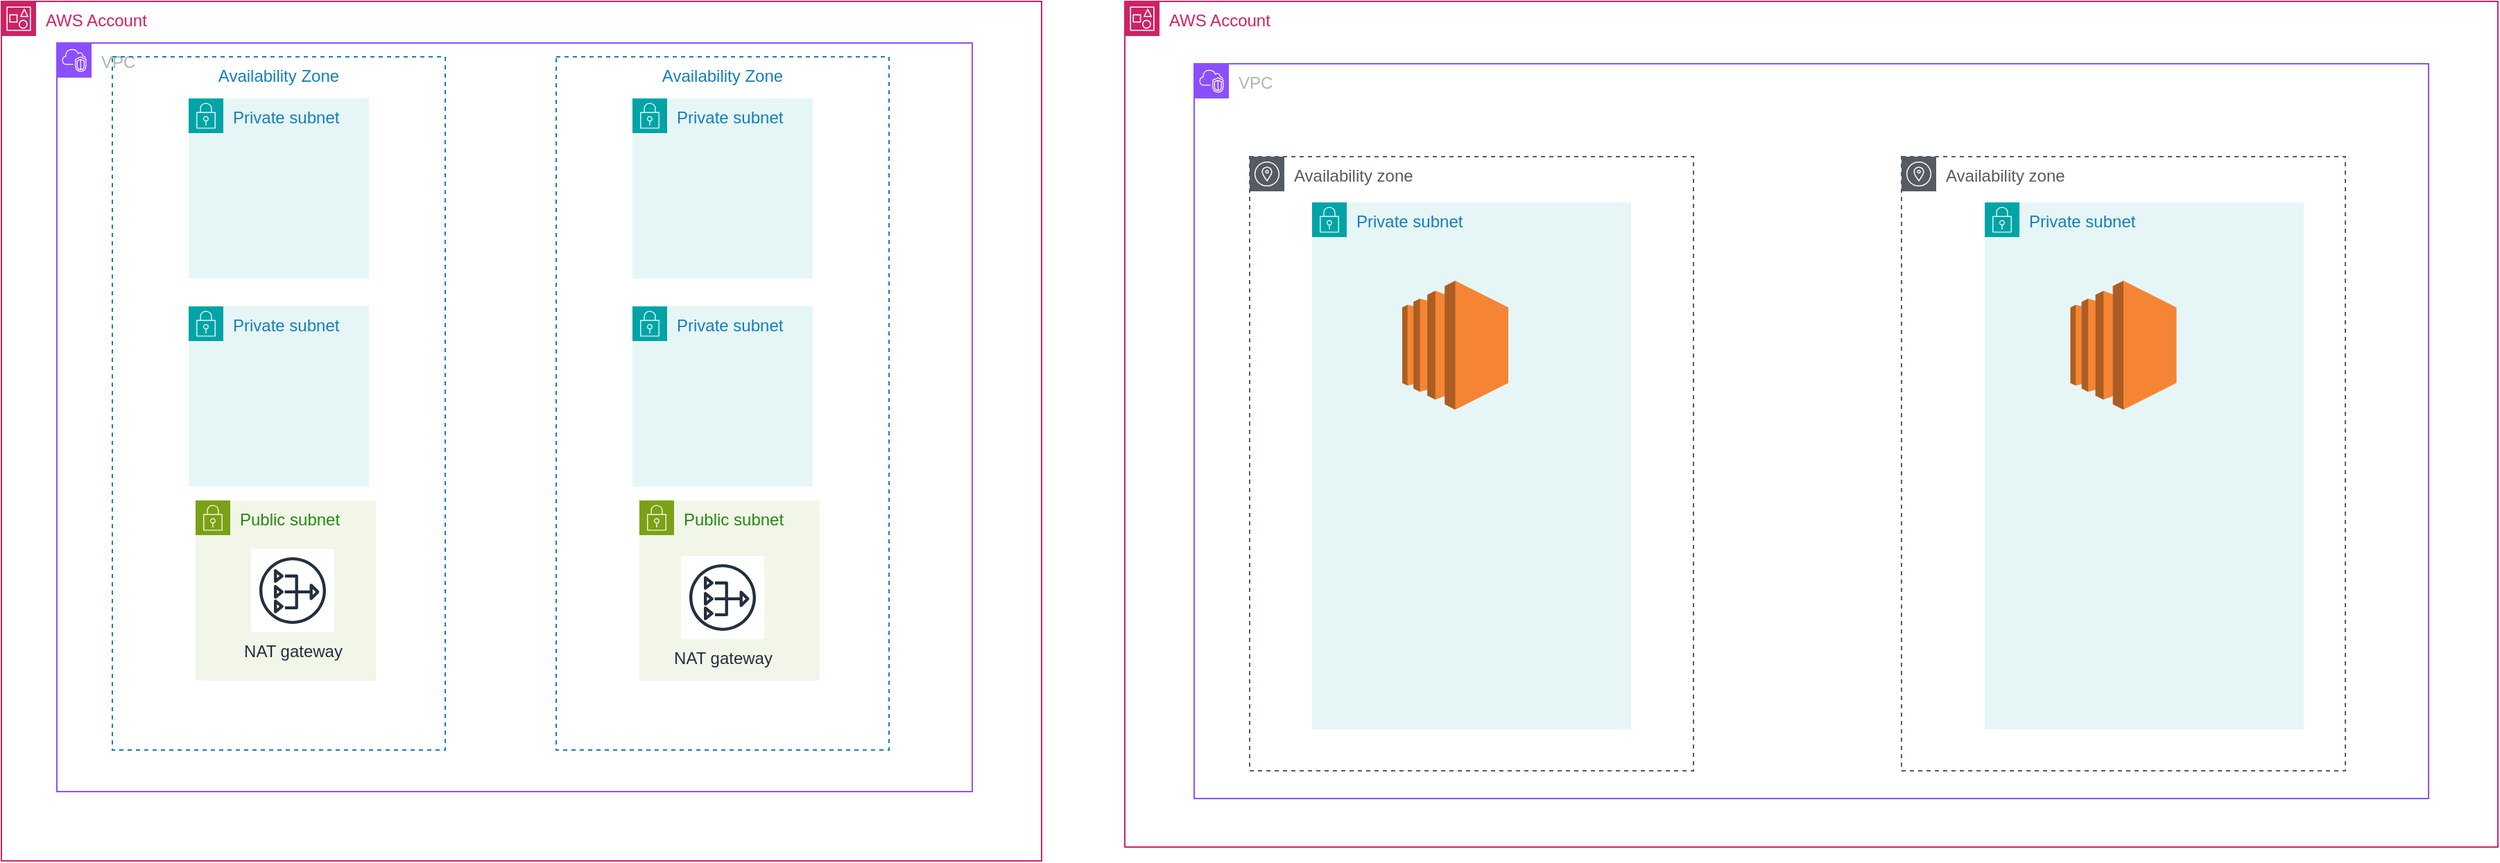 <mxfile version="24.6.5" type="github">
  <diagram name="Page-1" id="vZtPhp0VgT9XKUIyWFpL">
    <mxGraphModel dx="1134" dy="589" grid="1" gridSize="10" guides="1" tooltips="1" connect="1" arrows="1" fold="1" page="1" pageScale="1" pageWidth="850" pageHeight="1100" math="0" shadow="0">
      <root>
        <mxCell id="0" />
        <mxCell id="1" parent="0" />
        <mxCell id="zvq0UbKQzq3Gj7QngGnI-1" value="AWS Account" style="points=[[0,0],[0.25,0],[0.5,0],[0.75,0],[1,0],[1,0.25],[1,0.5],[1,0.75],[1,1],[0.75,1],[0.5,1],[0.25,1],[0,1],[0,0.75],[0,0.5],[0,0.25]];outlineConnect=0;gradientColor=none;html=1;whiteSpace=wrap;fontSize=12;fontStyle=0;container=1;pointerEvents=0;collapsible=0;recursiveResize=0;shape=mxgraph.aws4.group;grIcon=mxgraph.aws4.group_account;strokeColor=#CD2264;fillColor=none;verticalAlign=top;align=left;spacingLeft=30;fontColor=#CD2264;dashed=0;" vertex="1" parent="1">
          <mxGeometry x="40" y="70" width="750" height="620" as="geometry" />
        </mxCell>
        <mxCell id="zvq0UbKQzq3Gj7QngGnI-2" value="VPC" style="points=[[0,0],[0.25,0],[0.5,0],[0.75,0],[1,0],[1,0.25],[1,0.5],[1,0.75],[1,1],[0.75,1],[0.5,1],[0.25,1],[0,1],[0,0.75],[0,0.5],[0,0.25]];outlineConnect=0;gradientColor=none;html=1;whiteSpace=wrap;fontSize=12;fontStyle=0;container=1;pointerEvents=0;collapsible=0;recursiveResize=0;shape=mxgraph.aws4.group;grIcon=mxgraph.aws4.group_vpc2;strokeColor=#8C4FFF;fillColor=none;verticalAlign=top;align=left;spacingLeft=30;fontColor=#AAB7B8;dashed=0;" vertex="1" parent="1">
          <mxGeometry x="80" y="100" width="660" height="540" as="geometry" />
        </mxCell>
        <mxCell id="zvq0UbKQzq3Gj7QngGnI-3" value="Availability Zone" style="fillColor=none;strokeColor=#147EBA;dashed=1;verticalAlign=top;fontStyle=0;fontColor=#147EBA;whiteSpace=wrap;html=1;" vertex="1" parent="zvq0UbKQzq3Gj7QngGnI-2">
          <mxGeometry x="40" y="10" width="240" height="500" as="geometry" />
        </mxCell>
        <mxCell id="zvq0UbKQzq3Gj7QngGnI-4" value="Availability Zone" style="fillColor=none;strokeColor=#147EBA;dashed=1;verticalAlign=top;fontStyle=0;fontColor=#147EBA;whiteSpace=wrap;html=1;" vertex="1" parent="zvq0UbKQzq3Gj7QngGnI-2">
          <mxGeometry x="360" y="10" width="240" height="500" as="geometry" />
        </mxCell>
        <mxCell id="zvq0UbKQzq3Gj7QngGnI-8" value="Private subnet" style="points=[[0,0],[0.25,0],[0.5,0],[0.75,0],[1,0],[1,0.25],[1,0.5],[1,0.75],[1,1],[0.75,1],[0.5,1],[0.25,1],[0,1],[0,0.75],[0,0.5],[0,0.25]];outlineConnect=0;gradientColor=none;html=1;whiteSpace=wrap;fontSize=12;fontStyle=0;container=1;pointerEvents=0;collapsible=0;recursiveResize=0;shape=mxgraph.aws4.group;grIcon=mxgraph.aws4.group_security_group;grStroke=0;strokeColor=#00A4A6;fillColor=#E6F6F7;verticalAlign=top;align=left;spacingLeft=30;fontColor=#147EBA;dashed=0;" vertex="1" parent="zvq0UbKQzq3Gj7QngGnI-2">
          <mxGeometry x="95" y="40" width="130" height="130" as="geometry" />
        </mxCell>
        <mxCell id="zvq0UbKQzq3Gj7QngGnI-9" value="Private subnet" style="points=[[0,0],[0.25,0],[0.5,0],[0.75,0],[1,0],[1,0.25],[1,0.5],[1,0.75],[1,1],[0.75,1],[0.5,1],[0.25,1],[0,1],[0,0.75],[0,0.5],[0,0.25]];outlineConnect=0;gradientColor=none;html=1;whiteSpace=wrap;fontSize=12;fontStyle=0;container=1;pointerEvents=0;collapsible=0;recursiveResize=0;shape=mxgraph.aws4.group;grIcon=mxgraph.aws4.group_security_group;grStroke=0;strokeColor=#00A4A6;fillColor=#E6F6F7;verticalAlign=top;align=left;spacingLeft=30;fontColor=#147EBA;dashed=0;" vertex="1" parent="zvq0UbKQzq3Gj7QngGnI-2">
          <mxGeometry x="415" y="40" width="130" height="130" as="geometry" />
        </mxCell>
        <mxCell id="zvq0UbKQzq3Gj7QngGnI-10" value="Private subnet" style="points=[[0,0],[0.25,0],[0.5,0],[0.75,0],[1,0],[1,0.25],[1,0.5],[1,0.75],[1,1],[0.75,1],[0.5,1],[0.25,1],[0,1],[0,0.75],[0,0.5],[0,0.25]];outlineConnect=0;gradientColor=none;html=1;whiteSpace=wrap;fontSize=12;fontStyle=0;container=1;pointerEvents=0;collapsible=0;recursiveResize=0;shape=mxgraph.aws4.group;grIcon=mxgraph.aws4.group_security_group;grStroke=0;strokeColor=#00A4A6;fillColor=#E6F6F7;verticalAlign=top;align=left;spacingLeft=30;fontColor=#147EBA;dashed=0;" vertex="1" parent="zvq0UbKQzq3Gj7QngGnI-2">
          <mxGeometry x="95" y="190" width="130" height="130" as="geometry" />
        </mxCell>
        <mxCell id="zvq0UbKQzq3Gj7QngGnI-16" value="" style="shape=image;html=1;verticalAlign=top;verticalLabelPosition=bottom;labelBackgroundColor=#ffffff;imageAspect=0;aspect=fixed;image=https://cdn0.iconfinder.com/data/icons/security-double-color-red-and-black-vol-2/52/fire__wall__firewall__security-128.png" vertex="1" parent="zvq0UbKQzq3Gj7QngGnI-10">
          <mxGeometry x="16" y="22" width="108" height="108" as="geometry" />
        </mxCell>
        <mxCell id="zvq0UbKQzq3Gj7QngGnI-12" value="Private subnet" style="points=[[0,0],[0.25,0],[0.5,0],[0.75,0],[1,0],[1,0.25],[1,0.5],[1,0.75],[1,1],[0.75,1],[0.5,1],[0.25,1],[0,1],[0,0.75],[0,0.5],[0,0.25]];outlineConnect=0;gradientColor=none;html=1;whiteSpace=wrap;fontSize=12;fontStyle=0;container=1;pointerEvents=0;collapsible=0;recursiveResize=0;shape=mxgraph.aws4.group;grIcon=mxgraph.aws4.group_security_group;grStroke=0;strokeColor=#00A4A6;fillColor=#E6F6F7;verticalAlign=top;align=left;spacingLeft=30;fontColor=#147EBA;dashed=0;" vertex="1" parent="zvq0UbKQzq3Gj7QngGnI-2">
          <mxGeometry x="415" y="190" width="130" height="130" as="geometry" />
        </mxCell>
        <mxCell id="zvq0UbKQzq3Gj7QngGnI-13" value="Public subnet" style="points=[[0,0],[0.25,0],[0.5,0],[0.75,0],[1,0],[1,0.25],[1,0.5],[1,0.75],[1,1],[0.75,1],[0.5,1],[0.25,1],[0,1],[0,0.75],[0,0.5],[0,0.25]];outlineConnect=0;gradientColor=none;html=1;whiteSpace=wrap;fontSize=12;fontStyle=0;container=1;pointerEvents=0;collapsible=0;recursiveResize=0;shape=mxgraph.aws4.group;grIcon=mxgraph.aws4.group_security_group;grStroke=0;strokeColor=#7AA116;fillColor=#F2F6E8;verticalAlign=top;align=left;spacingLeft=30;fontColor=#248814;dashed=0;" vertex="1" parent="zvq0UbKQzq3Gj7QngGnI-2">
          <mxGeometry x="420" y="330" width="130" height="130" as="geometry" />
        </mxCell>
        <mxCell id="zvq0UbKQzq3Gj7QngGnI-18" value="NAT gateway" style="sketch=0;outlineConnect=0;fontColor=#232F3E;gradientColor=none;strokeColor=#232F3E;fillColor=#ffffff;dashed=0;verticalLabelPosition=bottom;verticalAlign=top;align=center;html=1;fontSize=12;fontStyle=0;aspect=fixed;shape=mxgraph.aws4.resourceIcon;resIcon=mxgraph.aws4.nat_gateway;" vertex="1" parent="zvq0UbKQzq3Gj7QngGnI-13">
          <mxGeometry x="30" y="40" width="60" height="60" as="geometry" />
        </mxCell>
        <mxCell id="zvq0UbKQzq3Gj7QngGnI-14" value="Public subnet" style="points=[[0,0],[0.25,0],[0.5,0],[0.75,0],[1,0],[1,0.25],[1,0.5],[1,0.75],[1,1],[0.75,1],[0.5,1],[0.25,1],[0,1],[0,0.75],[0,0.5],[0,0.25]];outlineConnect=0;gradientColor=none;html=1;whiteSpace=wrap;fontSize=12;fontStyle=0;container=1;pointerEvents=0;collapsible=0;recursiveResize=0;shape=mxgraph.aws4.group;grIcon=mxgraph.aws4.group_security_group;grStroke=0;strokeColor=#7AA116;fillColor=#F2F6E8;verticalAlign=top;align=left;spacingLeft=30;fontColor=#248814;dashed=0;" vertex="1" parent="zvq0UbKQzq3Gj7QngGnI-2">
          <mxGeometry x="100" y="330" width="130" height="130" as="geometry" />
        </mxCell>
        <mxCell id="zvq0UbKQzq3Gj7QngGnI-17" value="NAT gateway" style="sketch=0;outlineConnect=0;fontColor=#232F3E;gradientColor=none;strokeColor=#232F3E;fillColor=#ffffff;dashed=0;verticalLabelPosition=bottom;verticalAlign=top;align=center;html=1;fontSize=12;fontStyle=0;aspect=fixed;shape=mxgraph.aws4.resourceIcon;resIcon=mxgraph.aws4.nat_gateway;" vertex="1" parent="zvq0UbKQzq3Gj7QngGnI-14">
          <mxGeometry x="40" y="35" width="60" height="60" as="geometry" />
        </mxCell>
        <mxCell id="zvq0UbKQzq3Gj7QngGnI-15" value="" style="shape=image;html=1;verticalAlign=top;verticalLabelPosition=bottom;labelBackgroundColor=#ffffff;imageAspect=0;aspect=fixed;image=https://cdn0.iconfinder.com/data/icons/security-double-color-red-and-black-vol-2/52/fire__wall__firewall__security-128.png" vertex="1" parent="zvq0UbKQzq3Gj7QngGnI-2">
          <mxGeometry x="430" y="220" width="100" height="100" as="geometry" />
        </mxCell>
        <mxCell id="zvq0UbKQzq3Gj7QngGnI-19" value="AWS Account" style="points=[[0,0],[0.25,0],[0.5,0],[0.75,0],[1,0],[1,0.25],[1,0.5],[1,0.75],[1,1],[0.75,1],[0.5,1],[0.25,1],[0,1],[0,0.75],[0,0.5],[0,0.25]];outlineConnect=0;gradientColor=none;html=1;whiteSpace=wrap;fontSize=12;fontStyle=0;container=1;pointerEvents=0;collapsible=0;recursiveResize=0;shape=mxgraph.aws4.group;grIcon=mxgraph.aws4.group_account;strokeColor=#CD2264;fillColor=none;verticalAlign=top;align=left;spacingLeft=30;fontColor=#CD2264;dashed=0;" vertex="1" parent="1">
          <mxGeometry x="850" y="70" width="990" height="610" as="geometry" />
        </mxCell>
        <mxCell id="zvq0UbKQzq3Gj7QngGnI-20" value="VPC" style="points=[[0,0],[0.25,0],[0.5,0],[0.75,0],[1,0],[1,0.25],[1,0.5],[1,0.75],[1,1],[0.75,1],[0.5,1],[0.25,1],[0,1],[0,0.75],[0,0.5],[0,0.25]];outlineConnect=0;gradientColor=none;html=1;whiteSpace=wrap;fontSize=12;fontStyle=0;container=1;pointerEvents=0;collapsible=0;recursiveResize=0;shape=mxgraph.aws4.group;grIcon=mxgraph.aws4.group_vpc2;strokeColor=#8C4FFF;fillColor=none;verticalAlign=top;align=left;spacingLeft=30;fontColor=#AAB7B8;dashed=0;" vertex="1" parent="zvq0UbKQzq3Gj7QngGnI-19">
          <mxGeometry x="50" y="45" width="890" height="530" as="geometry" />
        </mxCell>
        <mxCell id="zvq0UbKQzq3Gj7QngGnI-25" value="Availability zone" style="sketch=0;outlineConnect=0;gradientColor=none;html=1;whiteSpace=wrap;fontSize=12;fontStyle=0;shape=mxgraph.aws4.group;grIcon=mxgraph.aws4.group_availability_zone;strokeColor=#545B64;fillColor=none;verticalAlign=top;align=left;spacingLeft=30;fontColor=#545B64;dashed=1;" vertex="1" parent="zvq0UbKQzq3Gj7QngGnI-20">
          <mxGeometry x="40" y="67" width="320" height="443" as="geometry" />
        </mxCell>
        <mxCell id="zvq0UbKQzq3Gj7QngGnI-24" value="Private subnet" style="points=[[0,0],[0.25,0],[0.5,0],[0.75,0],[1,0],[1,0.25],[1,0.5],[1,0.75],[1,1],[0.75,1],[0.5,1],[0.25,1],[0,1],[0,0.75],[0,0.5],[0,0.25]];outlineConnect=0;gradientColor=none;html=1;whiteSpace=wrap;fontSize=12;fontStyle=0;container=1;pointerEvents=0;collapsible=0;recursiveResize=0;shape=mxgraph.aws4.group;grIcon=mxgraph.aws4.group_security_group;grStroke=0;strokeColor=#00A4A6;fillColor=#E6F6F7;verticalAlign=top;align=left;spacingLeft=30;fontColor=#147EBA;dashed=0;" vertex="1" parent="zvq0UbKQzq3Gj7QngGnI-20">
          <mxGeometry x="85" y="100" width="230" height="380" as="geometry" />
        </mxCell>
        <mxCell id="zvq0UbKQzq3Gj7QngGnI-33" value="" style="outlineConnect=0;dashed=0;verticalLabelPosition=bottom;verticalAlign=top;align=center;html=1;shape=mxgraph.aws3.ec2;fillColor=#F58534;gradientColor=none;" vertex="1" parent="zvq0UbKQzq3Gj7QngGnI-24">
          <mxGeometry x="65" y="56.5" width="76.5" height="93" as="geometry" />
        </mxCell>
        <mxCell id="zvq0UbKQzq3Gj7QngGnI-31" value="Availability zone" style="sketch=0;outlineConnect=0;gradientColor=none;html=1;whiteSpace=wrap;fontSize=12;fontStyle=0;shape=mxgraph.aws4.group;grIcon=mxgraph.aws4.group_availability_zone;strokeColor=#545B64;fillColor=none;verticalAlign=top;align=left;spacingLeft=30;fontColor=#545B64;dashed=1;" vertex="1" parent="zvq0UbKQzq3Gj7QngGnI-20">
          <mxGeometry x="510" y="67" width="320" height="443" as="geometry" />
        </mxCell>
        <mxCell id="zvq0UbKQzq3Gj7QngGnI-32" value="Private subnet" style="points=[[0,0],[0.25,0],[0.5,0],[0.75,0],[1,0],[1,0.25],[1,0.5],[1,0.75],[1,1],[0.75,1],[0.5,1],[0.25,1],[0,1],[0,0.75],[0,0.5],[0,0.25]];outlineConnect=0;gradientColor=none;html=1;whiteSpace=wrap;fontSize=12;fontStyle=0;container=1;pointerEvents=0;collapsible=0;recursiveResize=0;shape=mxgraph.aws4.group;grIcon=mxgraph.aws4.group_security_group;grStroke=0;strokeColor=#00A4A6;fillColor=#E6F6F7;verticalAlign=top;align=left;spacingLeft=30;fontColor=#147EBA;dashed=0;" vertex="1" parent="zvq0UbKQzq3Gj7QngGnI-20">
          <mxGeometry x="570" y="100" width="230" height="380" as="geometry" />
        </mxCell>
        <mxCell id="zvq0UbKQzq3Gj7QngGnI-34" value="" style="outlineConnect=0;dashed=0;verticalLabelPosition=bottom;verticalAlign=top;align=center;html=1;shape=mxgraph.aws3.ec2;fillColor=#F58534;gradientColor=none;" vertex="1" parent="zvq0UbKQzq3Gj7QngGnI-32">
          <mxGeometry x="61.75" y="56.5" width="76.5" height="93" as="geometry" />
        </mxCell>
      </root>
    </mxGraphModel>
  </diagram>
</mxfile>
